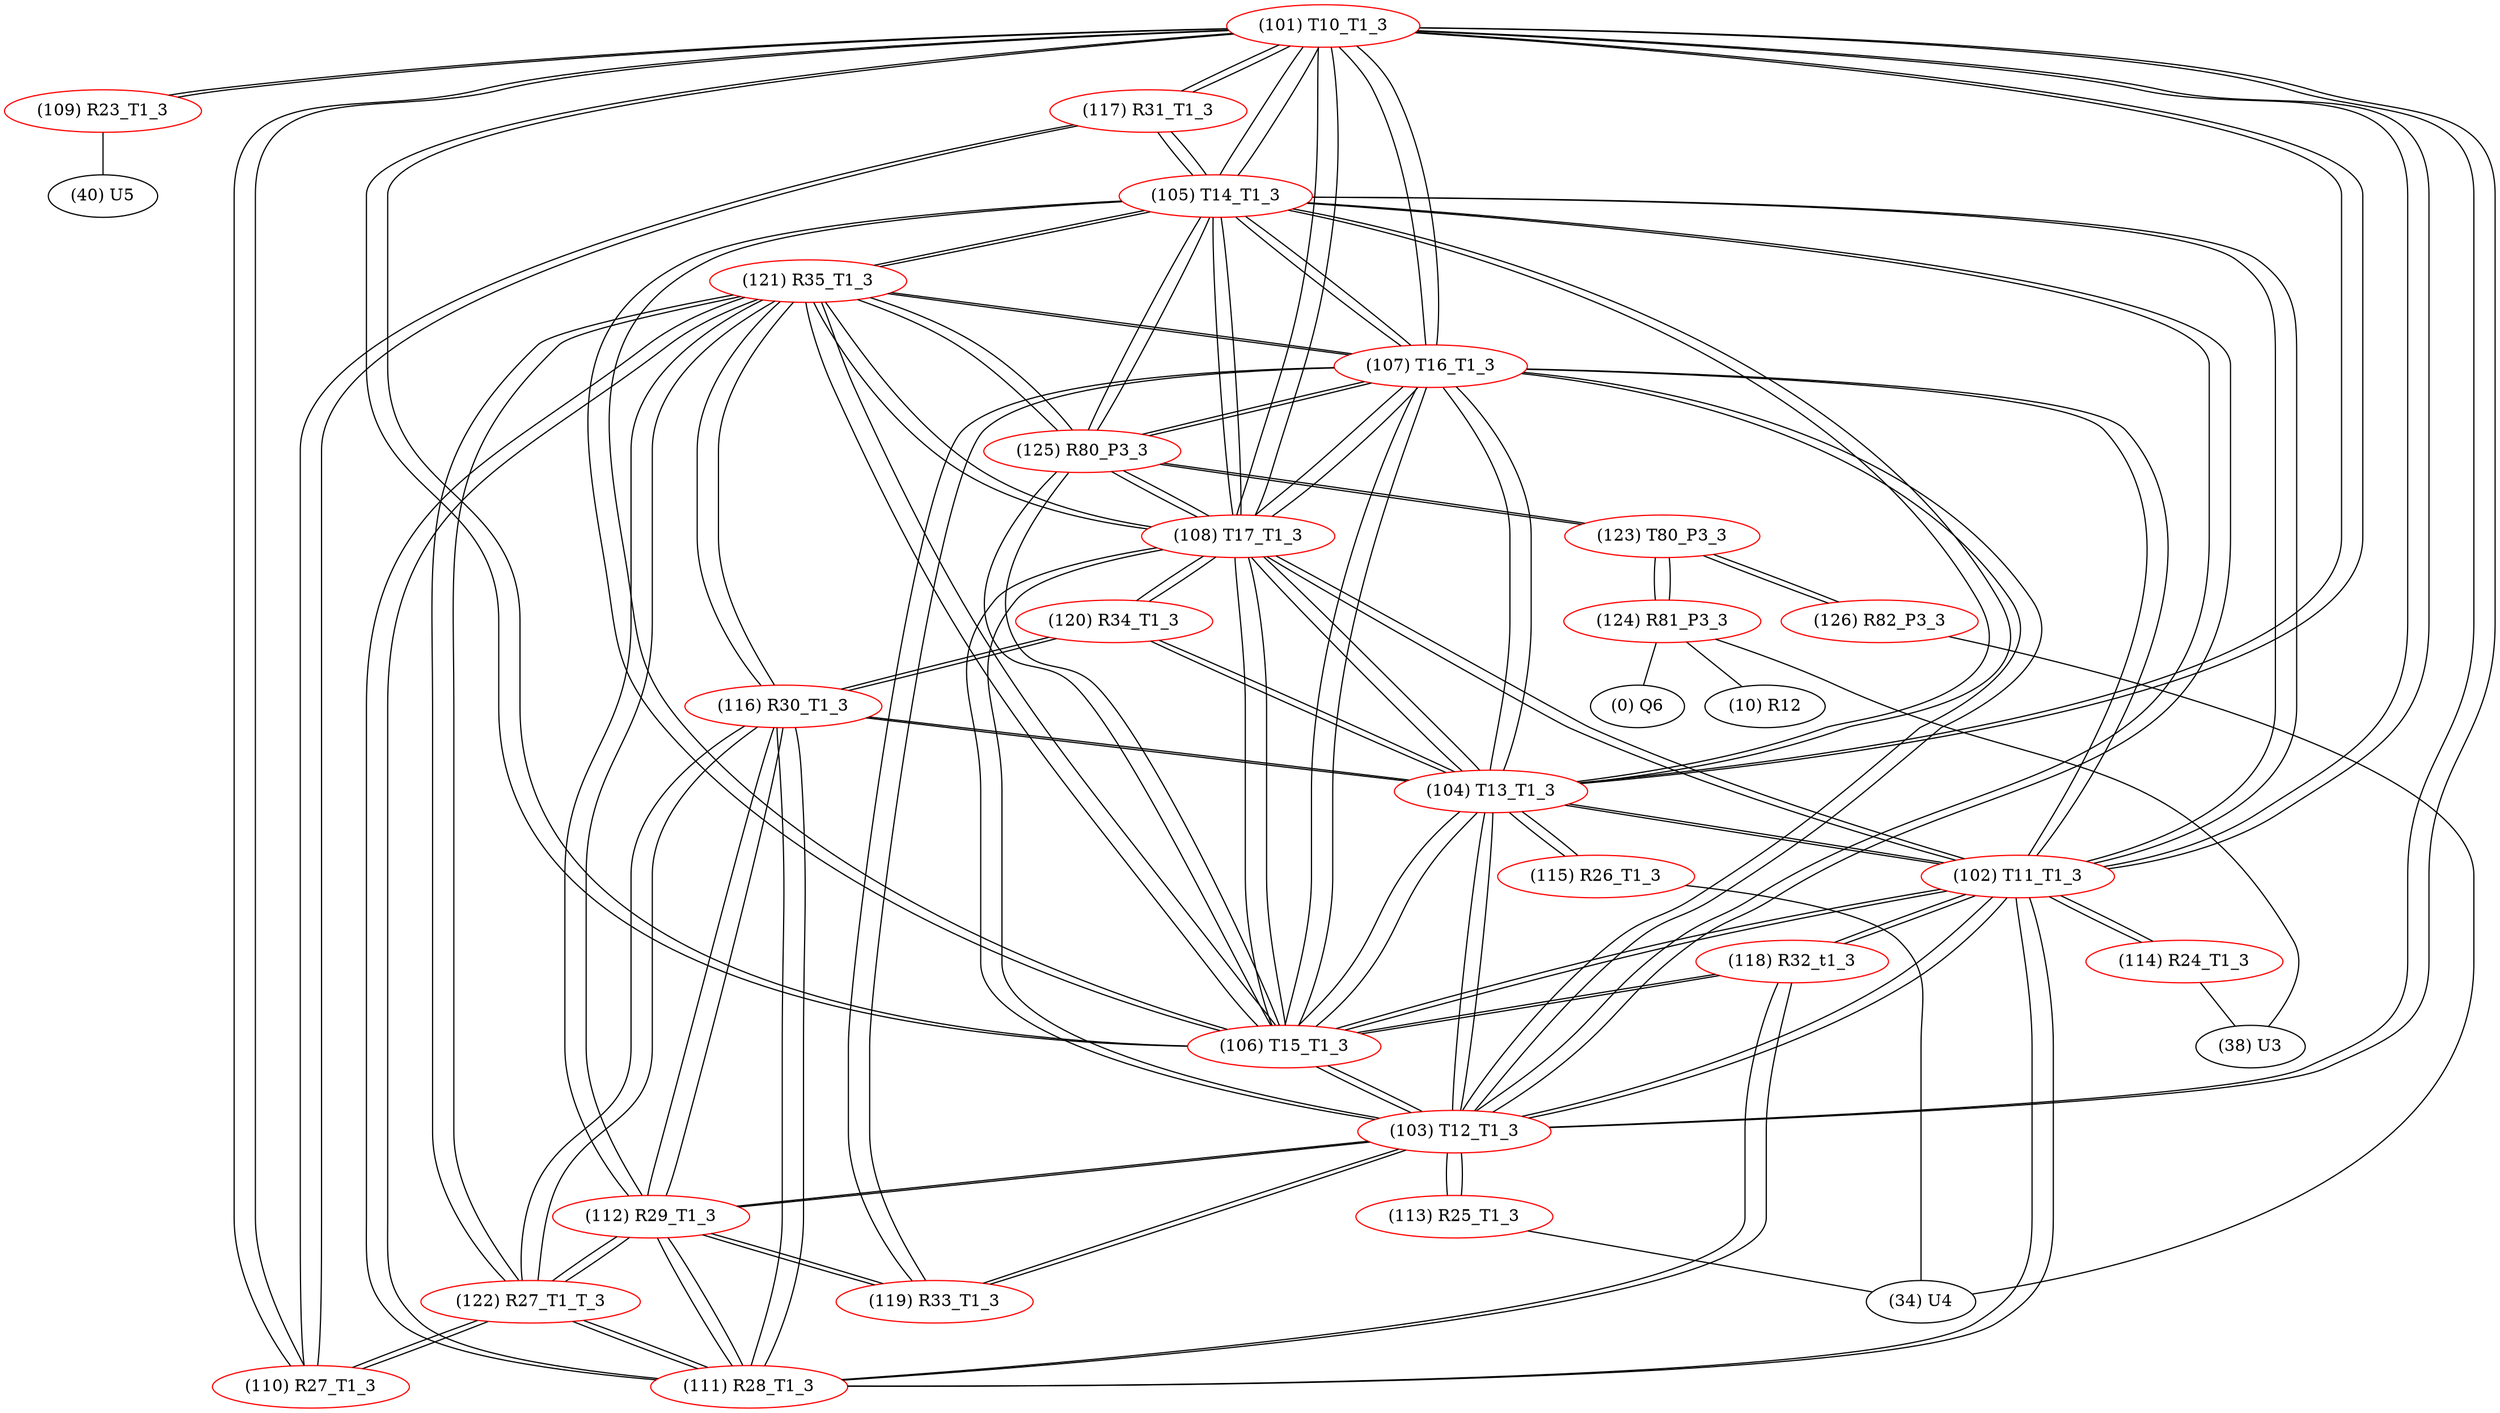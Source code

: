 graph {
	101 [label="(101) T10_T1_3" color=red]
	109 [label="(109) R23_T1_3"]
	117 [label="(117) R31_T1_3"]
	110 [label="(110) R27_T1_3"]
	107 [label="(107) T16_T1_3"]
	108 [label="(108) T17_T1_3"]
	106 [label="(106) T15_T1_3"]
	103 [label="(103) T12_T1_3"]
	105 [label="(105) T14_T1_3"]
	104 [label="(104) T13_T1_3"]
	102 [label="(102) T11_T1_3"]
	102 [label="(102) T11_T1_3" color=red]
	114 [label="(114) R24_T1_3"]
	111 [label="(111) R28_T1_3"]
	118 [label="(118) R32_t1_3"]
	101 [label="(101) T10_T1_3"]
	107 [label="(107) T16_T1_3"]
	108 [label="(108) T17_T1_3"]
	106 [label="(106) T15_T1_3"]
	103 [label="(103) T12_T1_3"]
	105 [label="(105) T14_T1_3"]
	104 [label="(104) T13_T1_3"]
	103 [label="(103) T12_T1_3" color=red]
	119 [label="(119) R33_T1_3"]
	112 [label="(112) R29_T1_3"]
	113 [label="(113) R25_T1_3"]
	101 [label="(101) T10_T1_3"]
	107 [label="(107) T16_T1_3"]
	108 [label="(108) T17_T1_3"]
	106 [label="(106) T15_T1_3"]
	105 [label="(105) T14_T1_3"]
	104 [label="(104) T13_T1_3"]
	102 [label="(102) T11_T1_3"]
	104 [label="(104) T13_T1_3" color=red]
	116 [label="(116) R30_T1_3"]
	120 [label="(120) R34_T1_3"]
	115 [label="(115) R26_T1_3"]
	101 [label="(101) T10_T1_3"]
	107 [label="(107) T16_T1_3"]
	108 [label="(108) T17_T1_3"]
	106 [label="(106) T15_T1_3"]
	103 [label="(103) T12_T1_3"]
	105 [label="(105) T14_T1_3"]
	102 [label="(102) T11_T1_3"]
	105 [label="(105) T14_T1_3" color=red]
	101 [label="(101) T10_T1_3"]
	107 [label="(107) T16_T1_3"]
	108 [label="(108) T17_T1_3"]
	106 [label="(106) T15_T1_3"]
	103 [label="(103) T12_T1_3"]
	104 [label="(104) T13_T1_3"]
	102 [label="(102) T11_T1_3"]
	117 [label="(117) R31_T1_3"]
	125 [label="(125) R80_P3_3"]
	121 [label="(121) R35_T1_3"]
	106 [label="(106) T15_T1_3" color=red]
	118 [label="(118) R32_t1_3"]
	101 [label="(101) T10_T1_3"]
	107 [label="(107) T16_T1_3"]
	108 [label="(108) T17_T1_3"]
	103 [label="(103) T12_T1_3"]
	105 [label="(105) T14_T1_3"]
	104 [label="(104) T13_T1_3"]
	102 [label="(102) T11_T1_3"]
	125 [label="(125) R80_P3_3"]
	121 [label="(121) R35_T1_3"]
	107 [label="(107) T16_T1_3" color=red]
	119 [label="(119) R33_T1_3"]
	101 [label="(101) T10_T1_3"]
	108 [label="(108) T17_T1_3"]
	106 [label="(106) T15_T1_3"]
	103 [label="(103) T12_T1_3"]
	105 [label="(105) T14_T1_3"]
	104 [label="(104) T13_T1_3"]
	102 [label="(102) T11_T1_3"]
	125 [label="(125) R80_P3_3"]
	121 [label="(121) R35_T1_3"]
	108 [label="(108) T17_T1_3" color=red]
	120 [label="(120) R34_T1_3"]
	101 [label="(101) T10_T1_3"]
	107 [label="(107) T16_T1_3"]
	106 [label="(106) T15_T1_3"]
	103 [label="(103) T12_T1_3"]
	105 [label="(105) T14_T1_3"]
	104 [label="(104) T13_T1_3"]
	102 [label="(102) T11_T1_3"]
	125 [label="(125) R80_P3_3"]
	121 [label="(121) R35_T1_3"]
	109 [label="(109) R23_T1_3" color=red]
	40 [label="(40) U5"]
	101 [label="(101) T10_T1_3"]
	110 [label="(110) R27_T1_3" color=red]
	101 [label="(101) T10_T1_3"]
	117 [label="(117) R31_T1_3"]
	122 [label="(122) R27_T1_T_3"]
	111 [label="(111) R28_T1_3" color=red]
	116 [label="(116) R30_T1_3"]
	121 [label="(121) R35_T1_3"]
	112 [label="(112) R29_T1_3"]
	122 [label="(122) R27_T1_T_3"]
	102 [label="(102) T11_T1_3"]
	118 [label="(118) R32_t1_3"]
	112 [label="(112) R29_T1_3" color=red]
	116 [label="(116) R30_T1_3"]
	121 [label="(121) R35_T1_3"]
	111 [label="(111) R28_T1_3"]
	122 [label="(122) R27_T1_T_3"]
	119 [label="(119) R33_T1_3"]
	103 [label="(103) T12_T1_3"]
	113 [label="(113) R25_T1_3" color=red]
	34 [label="(34) U4"]
	103 [label="(103) T12_T1_3"]
	114 [label="(114) R24_T1_3" color=red]
	38 [label="(38) U3"]
	102 [label="(102) T11_T1_3"]
	115 [label="(115) R26_T1_3" color=red]
	34 [label="(34) U4"]
	104 [label="(104) T13_T1_3"]
	116 [label="(116) R30_T1_3" color=red]
	121 [label="(121) R35_T1_3"]
	112 [label="(112) R29_T1_3"]
	111 [label="(111) R28_T1_3"]
	122 [label="(122) R27_T1_T_3"]
	120 [label="(120) R34_T1_3"]
	104 [label="(104) T13_T1_3"]
	117 [label="(117) R31_T1_3" color=red]
	101 [label="(101) T10_T1_3"]
	110 [label="(110) R27_T1_3"]
	105 [label="(105) T14_T1_3"]
	118 [label="(118) R32_t1_3" color=red]
	106 [label="(106) T15_T1_3"]
	102 [label="(102) T11_T1_3"]
	111 [label="(111) R28_T1_3"]
	119 [label="(119) R33_T1_3" color=red]
	107 [label="(107) T16_T1_3"]
	112 [label="(112) R29_T1_3"]
	103 [label="(103) T12_T1_3"]
	120 [label="(120) R34_T1_3" color=red]
	108 [label="(108) T17_T1_3"]
	116 [label="(116) R30_T1_3"]
	104 [label="(104) T13_T1_3"]
	121 [label="(121) R35_T1_3" color=red]
	116 [label="(116) R30_T1_3"]
	112 [label="(112) R29_T1_3"]
	111 [label="(111) R28_T1_3"]
	122 [label="(122) R27_T1_T_3"]
	125 [label="(125) R80_P3_3"]
	108 [label="(108) T17_T1_3"]
	107 [label="(107) T16_T1_3"]
	106 [label="(106) T15_T1_3"]
	105 [label="(105) T14_T1_3"]
	122 [label="(122) R27_T1_T_3" color=red]
	116 [label="(116) R30_T1_3"]
	121 [label="(121) R35_T1_3"]
	112 [label="(112) R29_T1_3"]
	111 [label="(111) R28_T1_3"]
	110 [label="(110) R27_T1_3"]
	123 [label="(123) T80_P3_3" color=red]
	124 [label="(124) R81_P3_3"]
	126 [label="(126) R82_P3_3"]
	125 [label="(125) R80_P3_3"]
	124 [label="(124) R81_P3_3" color=red]
	0 [label="(0) Q6"]
	10 [label="(10) R12"]
	38 [label="(38) U3"]
	123 [label="(123) T80_P3_3"]
	125 [label="(125) R80_P3_3" color=red]
	108 [label="(108) T17_T1_3"]
	121 [label="(121) R35_T1_3"]
	107 [label="(107) T16_T1_3"]
	106 [label="(106) T15_T1_3"]
	105 [label="(105) T14_T1_3"]
	123 [label="(123) T80_P3_3"]
	126 [label="(126) R82_P3_3" color=red]
	34 [label="(34) U4"]
	123 [label="(123) T80_P3_3"]
	101 -- 109
	101 -- 117
	101 -- 110
	101 -- 107
	101 -- 108
	101 -- 106
	101 -- 103
	101 -- 105
	101 -- 104
	101 -- 102
	102 -- 114
	102 -- 111
	102 -- 118
	102 -- 101
	102 -- 107
	102 -- 108
	102 -- 106
	102 -- 103
	102 -- 105
	102 -- 104
	103 -- 119
	103 -- 112
	103 -- 113
	103 -- 101
	103 -- 107
	103 -- 108
	103 -- 106
	103 -- 105
	103 -- 104
	103 -- 102
	104 -- 116
	104 -- 120
	104 -- 115
	104 -- 101
	104 -- 107
	104 -- 108
	104 -- 106
	104 -- 103
	104 -- 105
	104 -- 102
	105 -- 101
	105 -- 107
	105 -- 108
	105 -- 106
	105 -- 103
	105 -- 104
	105 -- 102
	105 -- 117
	105 -- 125
	105 -- 121
	106 -- 118
	106 -- 101
	106 -- 107
	106 -- 108
	106 -- 103
	106 -- 105
	106 -- 104
	106 -- 102
	106 -- 125
	106 -- 121
	107 -- 119
	107 -- 101
	107 -- 108
	107 -- 106
	107 -- 103
	107 -- 105
	107 -- 104
	107 -- 102
	107 -- 125
	107 -- 121
	108 -- 120
	108 -- 101
	108 -- 107
	108 -- 106
	108 -- 103
	108 -- 105
	108 -- 104
	108 -- 102
	108 -- 125
	108 -- 121
	109 -- 40
	109 -- 101
	110 -- 101
	110 -- 117
	110 -- 122
	111 -- 116
	111 -- 121
	111 -- 112
	111 -- 122
	111 -- 102
	111 -- 118
	112 -- 116
	112 -- 121
	112 -- 111
	112 -- 122
	112 -- 119
	112 -- 103
	113 -- 34
	113 -- 103
	114 -- 38
	114 -- 102
	115 -- 34
	115 -- 104
	116 -- 121
	116 -- 112
	116 -- 111
	116 -- 122
	116 -- 120
	116 -- 104
	117 -- 101
	117 -- 110
	117 -- 105
	118 -- 106
	118 -- 102
	118 -- 111
	119 -- 107
	119 -- 112
	119 -- 103
	120 -- 108
	120 -- 116
	120 -- 104
	121 -- 116
	121 -- 112
	121 -- 111
	121 -- 122
	121 -- 125
	121 -- 108
	121 -- 107
	121 -- 106
	121 -- 105
	122 -- 116
	122 -- 121
	122 -- 112
	122 -- 111
	122 -- 110
	123 -- 124
	123 -- 126
	123 -- 125
	124 -- 0
	124 -- 10
	124 -- 38
	124 -- 123
	125 -- 108
	125 -- 121
	125 -- 107
	125 -- 106
	125 -- 105
	125 -- 123
	126 -- 34
	126 -- 123
}